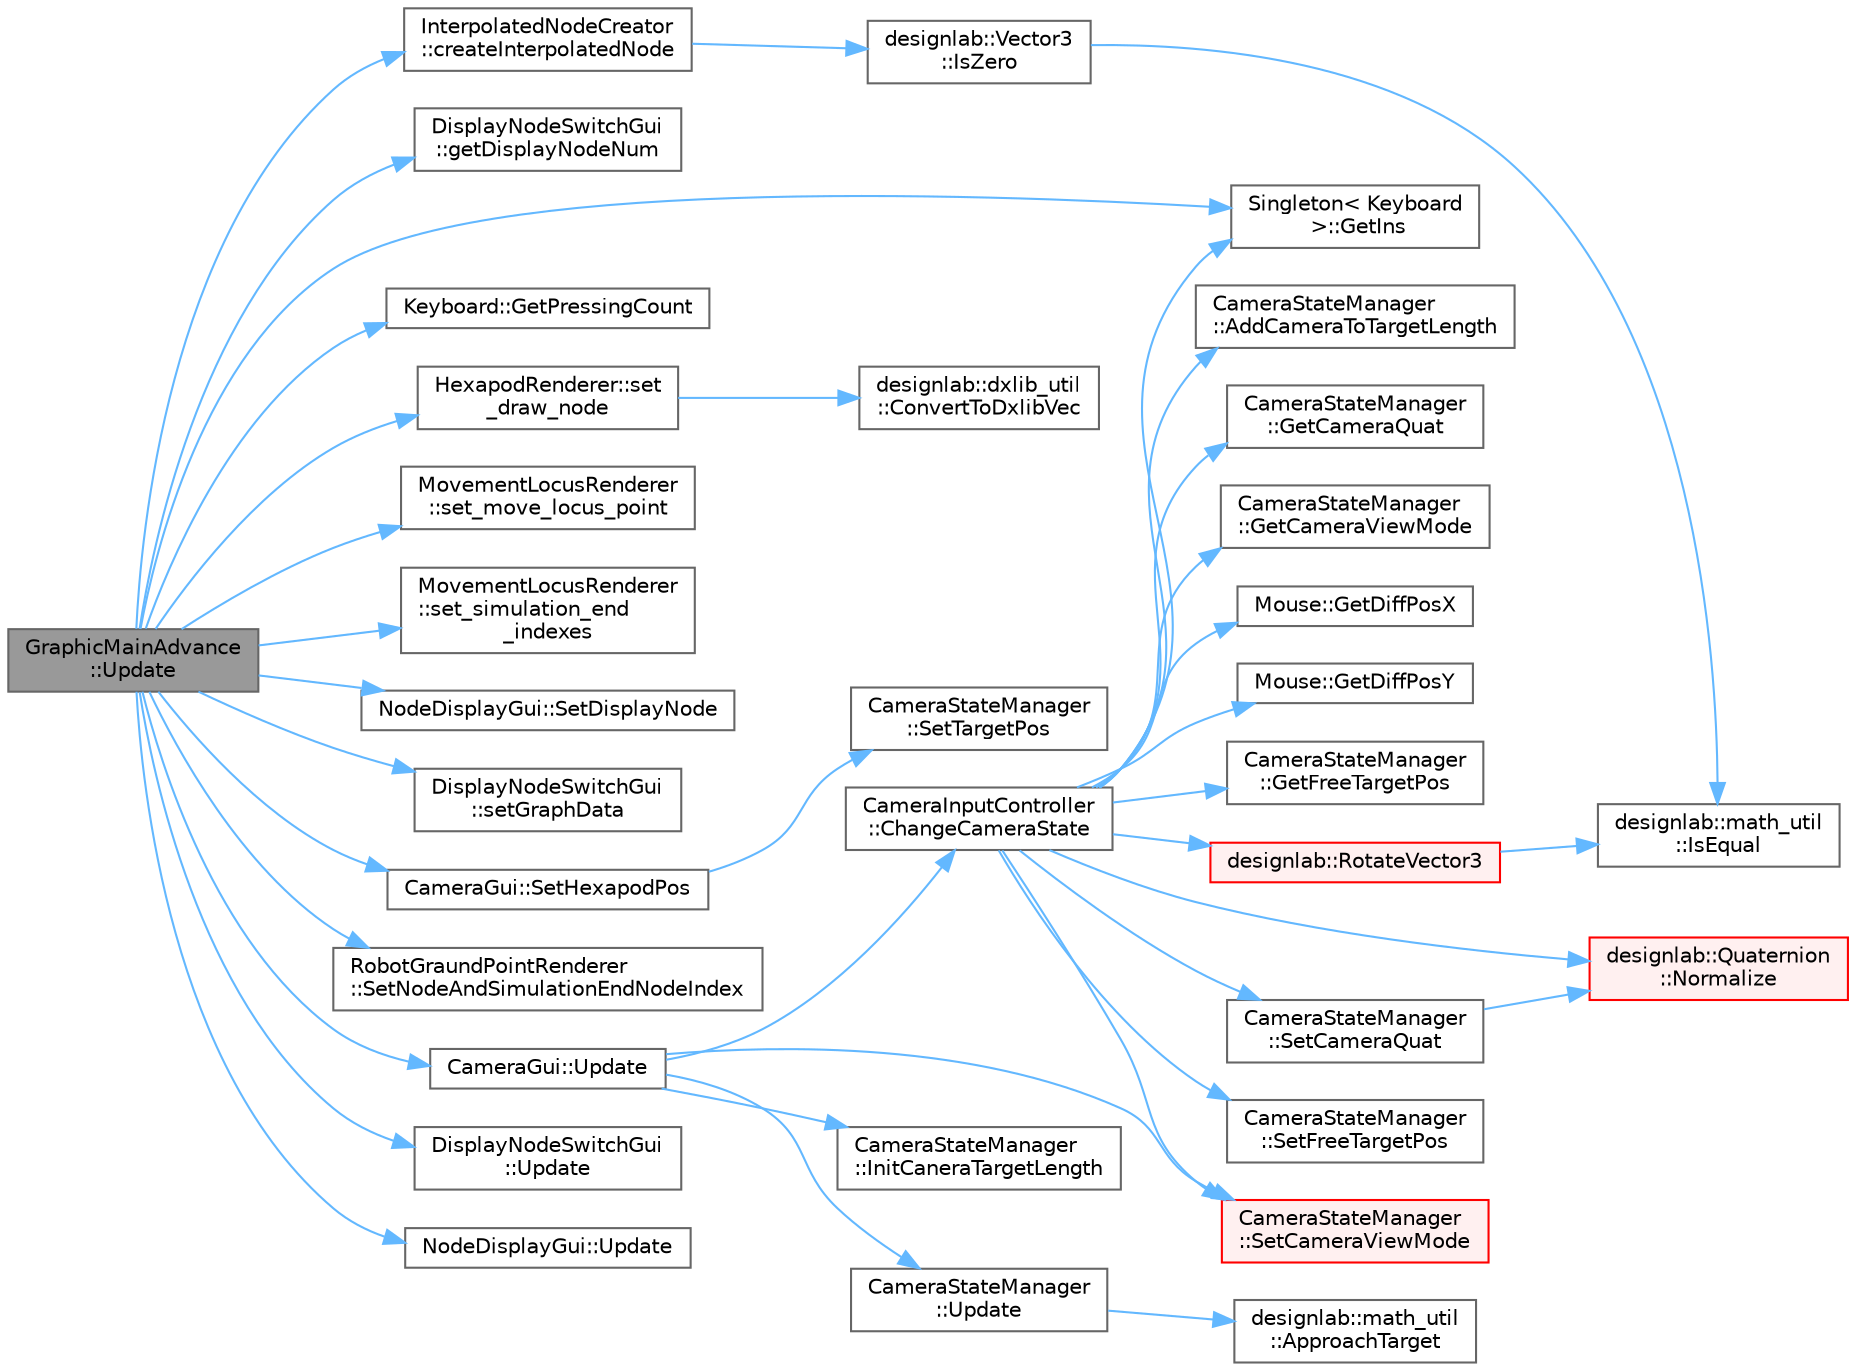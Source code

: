 digraph "GraphicMainAdvance::Update"
{
 // LATEX_PDF_SIZE
  bgcolor="transparent";
  edge [fontname=Helvetica,fontsize=10,labelfontname=Helvetica,labelfontsize=10];
  node [fontname=Helvetica,fontsize=10,shape=box,height=0.2,width=0.4];
  rankdir="LR";
  Node1 [id="Node000001",label="GraphicMainAdvance\l::Update",height=0.2,width=0.4,color="gray40", fillcolor="grey60", style="filled", fontcolor="black",tooltip="描画画面の更新を行う．純粋仮想関数のため，継承先では必ずoverrideする必要がある．"];
  Node1 -> Node2 [id="edge1_Node000001_Node000002",color="steelblue1",style="solid",tooltip=" "];
  Node2 [id="Node000002",label="InterpolatedNodeCreator\l::createInterpolatedNode",height=0.2,width=0.4,color="grey40", fillcolor="white", style="filled",URL="$class_interpolated_node_creator.html#acc9e16ae23501fda19b769660249110d",tooltip="ノード間を補間する"];
  Node2 -> Node3 [id="edge2_Node000002_Node000003",color="steelblue1",style="solid",tooltip=" "];
  Node3 [id="Node000003",label="designlab::Vector3\l::IsZero",height=0.2,width=0.4,color="grey40", fillcolor="white", style="filled",URL="$structdesignlab_1_1_vector3.html#a1a61d0a698b66fe9a856d539cec42925",tooltip="x,y,zともに絶対値が許容誤差以下の値ならばtrueを返す．"];
  Node3 -> Node4 [id="edge3_Node000003_Node000004",color="steelblue1",style="solid",tooltip=" "];
  Node4 [id="Node000004",label="designlab::math_util\l::IsEqual",height=0.2,width=0.4,color="grey40", fillcolor="white", style="filled",URL="$namespacedesignlab_1_1math__util.html#a44a42787b2445c454d3afed817c1769e",tooltip="C++において，小数同士の計算は誤差が出てしまう．誤差込みで値が等しいか調べる．"];
  Node1 -> Node5 [id="edge4_Node000001_Node000005",color="steelblue1",style="solid",tooltip=" "];
  Node5 [id="Node000005",label="DisplayNodeSwitchGui\l::getDisplayNodeNum",height=0.2,width=0.4,color="grey40", fillcolor="white", style="filled",URL="$class_display_node_switch_gui.html#aba245fa7f342e894f78d7d4a97534663",tooltip="現在表示するノードの番号を取得する"];
  Node1 -> Node6 [id="edge5_Node000001_Node000006",color="steelblue1",style="solid",tooltip=" "];
  Node6 [id="Node000006",label="Singleton\< Keyboard\l \>::GetIns",height=0.2,width=0.4,color="grey40", fillcolor="white", style="filled",URL="$class_singleton.html#a91badcd3446f8897e73bd1af9c7a37ff",tooltip="インスタンスを取得する．   このクラスを継承したクラスは クラス名::getIns()-> の形式でメンバ関数を呼び出す．"];
  Node1 -> Node7 [id="edge6_Node000001_Node000007",color="steelblue1",style="solid",tooltip=" "];
  Node7 [id="Node000007",label="Keyboard::GetPressingCount",height=0.2,width=0.4,color="grey40", fillcolor="white", style="filled",URL="$class_keyboard.html#a8bb5f43cc39e22349160068d5140e6f6",tooltip="keyCodeのキーが押されているフレーム数を取得する．"];
  Node1 -> Node8 [id="edge7_Node000001_Node000008",color="steelblue1",style="solid",tooltip=" "];
  Node8 [id="Node000008",label="HexapodRenderer::set\l_draw_node",height=0.2,width=0.4,color="grey40", fillcolor="white", style="filled",URL="$class_hexapod_renderer.html#a0479959e5aaf9ff798e1b70d5fb09c2b",tooltip="ロボットの状態を更新する．"];
  Node8 -> Node9 [id="edge8_Node000008_Node000009",color="steelblue1",style="solid",tooltip=" "];
  Node9 [id="Node000009",label="designlab::dxlib_util\l::ConvertToDxlibVec",height=0.2,width=0.4,color="grey40", fillcolor="white", style="filled",URL="$namespacedesignlab_1_1dxlib__util.html#a6873d18685f86e3d6c7675898830c6f0",tooltip="Dxlibの座標を示すVECTORと，このプログラムで使用しているVectorを変換する．   ロボット座標系は右手座標系，Dxlibは左手座標系(工学は右手・ゲームライブラリは左手が多い気がする)なの..."];
  Node1 -> Node10 [id="edge9_Node000001_Node000010",color="steelblue1",style="solid",tooltip=" "];
  Node10 [id="Node000010",label="MovementLocusRenderer\l::set_move_locus_point",height=0.2,width=0.4,color="grey40", fillcolor="white", style="filled",URL="$class_movement_locus_renderer.html#a3bf0d1681937003b6be362f9b21a182e",tooltip="ロボットの移動軌跡を記録する．"];
  Node1 -> Node11 [id="edge10_Node000001_Node000011",color="steelblue1",style="solid",tooltip=" "];
  Node11 [id="Node000011",label="MovementLocusRenderer\l::set_simulation_end\l_indexes",height=0.2,width=0.4,color="grey40", fillcolor="white", style="filled",URL="$class_movement_locus_renderer.html#a3d4e8da28f0dfd1d6efdf91129f88570",tooltip="シミュレーションの終了点を取得する"];
  Node1 -> Node12 [id="edge11_Node000001_Node000012",color="steelblue1",style="solid",tooltip=" "];
  Node12 [id="Node000012",label="NodeDisplayGui::SetDisplayNode",height=0.2,width=0.4,color="grey40", fillcolor="white", style="filled",URL="$class_node_display_gui.html#a56ab3862df5514b821aa916cfb48a35c",tooltip="表示するノードを設定する，その後関節の角度を計算し，セットする"];
  Node1 -> Node13 [id="edge12_Node000001_Node000013",color="steelblue1",style="solid",tooltip=" "];
  Node13 [id="Node000013",label="DisplayNodeSwitchGui\l::setGraphData",height=0.2,width=0.4,color="grey40", fillcolor="white", style="filled",URL="$class_display_node_switch_gui.html#ada40eaf26e259d8a3d29b03e538f9dbd",tooltip="GUIに表示するノードの情報を設定する"];
  Node1 -> Node14 [id="edge13_Node000001_Node000014",color="steelblue1",style="solid",tooltip=" "];
  Node14 [id="Node000014",label="CameraGui::SetHexapodPos",height=0.2,width=0.4,color="grey40", fillcolor="white", style="filled",URL="$class_camera_gui.html#a7e92e9302d05ea281203fc91a1108d16",tooltip="カメラが注視するロボットの座標を設定する"];
  Node14 -> Node15 [id="edge14_Node000014_Node000015",color="steelblue1",style="solid",tooltip=" "];
  Node15 [id="Node000015",label="CameraStateManager\l::SetTargetPos",height=0.2,width=0.4,color="grey40", fillcolor="white", style="filled",URL="$class_camera_state_manager.html#adfcaa7e32758f9c1e9315359c72b7c4d",tooltip="カメラの注視する目標の座標をセットする   cameraのmodeがFREE_CONTROLLED_TARGETの時はセットできない"];
  Node1 -> Node16 [id="edge15_Node000001_Node000016",color="steelblue1",style="solid",tooltip=" "];
  Node16 [id="Node000016",label="RobotGraundPointRenderer\l::SetNodeAndSimulationEndNodeIndex",height=0.2,width=0.4,color="grey40", fillcolor="white", style="filled",URL="$class_robot_graund_point_renderer.html#a01fb9f551ecffb64bca5521a1de2af38",tooltip=" "];
  Node1 -> Node17 [id="edge16_Node000001_Node000017",color="steelblue1",style="solid",tooltip=" "];
  Node17 [id="Node000017",label="CameraGui::Update",height=0.2,width=0.4,color="grey40", fillcolor="white", style="filled",URL="$class_camera_gui.html#a6acd3a19c988ec33ff84572a025ac2cd",tooltip="GUIやカメラの更新を行う"];
  Node17 -> Node18 [id="edge17_Node000017_Node000018",color="steelblue1",style="solid",tooltip=" "];
  Node18 [id="Node000018",label="CameraInputController\l::ChangeCameraState",height=0.2,width=0.4,color="grey40", fillcolor="white", style="filled",URL="$class_camera_input_controller.html#a56c0dbc23365b09d5d0c0349e880e16f",tooltip="キー入力でカメラを動かす．   基本的には毎フレーム呼び出す"];
  Node18 -> Node19 [id="edge18_Node000018_Node000019",color="steelblue1",style="solid",tooltip=" "];
  Node19 [id="Node000019",label="CameraStateManager\l::AddCameraToTargetLength",height=0.2,width=0.4,color="grey40", fillcolor="white", style="filled",URL="$class_camera_state_manager.html#ac0bc493a22d452063cc5da47544aa4be",tooltip="カメラの注視する目標の座標からカメラまでの距離を増やす"];
  Node18 -> Node20 [id="edge19_Node000018_Node000020",color="steelblue1",style="solid",tooltip=" "];
  Node20 [id="Node000020",label="CameraStateManager\l::GetCameraQuat",height=0.2,width=0.4,color="grey40", fillcolor="white", style="filled",URL="$class_camera_state_manager.html#a688c18d4cc05a744437bfda71980828a",tooltip="カメラの回転を表すクォータニオンを取得する．"];
  Node18 -> Node21 [id="edge20_Node000018_Node000021",color="steelblue1",style="solid",tooltip=" "];
  Node21 [id="Node000021",label="CameraStateManager\l::GetCameraViewMode",height=0.2,width=0.4,color="grey40", fillcolor="white", style="filled",URL="$class_camera_state_manager.html#ae36d67f526d5a63ecae8acbefe8d990a",tooltip="カメラのモードを取得する"];
  Node18 -> Node22 [id="edge21_Node000018_Node000022",color="steelblue1",style="solid",tooltip=" "];
  Node22 [id="Node000022",label="Mouse::GetDiffPosX",height=0.2,width=0.4,color="grey40", fillcolor="white", style="filled",URL="$class_mouse.html#aadc3f80b56c350f368d46821d20a40d9",tooltip="マウスカーソルの移動量を取得する．X座標は画面の左端を0として，右向きが正．これはDxlibの仕様なので変更不能．"];
  Node18 -> Node23 [id="edge22_Node000018_Node000023",color="steelblue1",style="solid",tooltip=" "];
  Node23 [id="Node000023",label="Mouse::GetDiffPosY",height=0.2,width=0.4,color="grey40", fillcolor="white", style="filled",URL="$class_mouse.html#a80c810c534e31080c302866442848003",tooltip="マウスカーソルの移動量を取得する．Y座標は画面の上端を0として，下向きが正．これはDxlibの仕様なので変更不能．"];
  Node18 -> Node24 [id="edge23_Node000018_Node000024",color="steelblue1",style="solid",tooltip=" "];
  Node24 [id="Node000024",label="CameraStateManager\l::GetFreeTargetPos",height=0.2,width=0.4,color="grey40", fillcolor="white", style="filled",URL="$class_camera_state_manager.html#ac19a039d496f5a6bc11c4e625ff1a19a",tooltip="注視点を操作する際の，カメラの注視する座標を取得する"];
  Node18 -> Node6 [id="edge24_Node000018_Node000006",color="steelblue1",style="solid",tooltip=" "];
  Node18 -> Node25 [id="edge25_Node000018_Node000025",color="steelblue1",style="solid",tooltip=" "];
  Node25 [id="Node000025",label="designlab::Quaternion\l::Normalize",height=0.2,width=0.4,color="red", fillcolor="#FFF0F0", style="filled",URL="$structdesignlab_1_1_quaternion.html#a7e53e5872a5a39da9cb6ca40a0c6e91a",tooltip="正規化したクォータニオンを返す   クォータニオンの正規化とは，ノルムを1にすること．   クォータニオンqの正規化は，q / |q| で求められる"];
  Node18 -> Node29 [id="edge26_Node000018_Node000029",color="steelblue1",style="solid",tooltip=" "];
  Node29 [id="Node000029",label="designlab::RotateVector3",height=0.2,width=0.4,color="red", fillcolor="#FFF0F0", style="filled",URL="$namespacedesignlab.html#a88a31cb8dd4fb0891393816ad574b9a8",tooltip="3次元の位置ベクトルを回転させる．"];
  Node29 -> Node4 [id="edge27_Node000029_Node000004",color="steelblue1",style="solid",tooltip=" "];
  Node18 -> Node32 [id="edge28_Node000018_Node000032",color="steelblue1",style="solid",tooltip=" "];
  Node32 [id="Node000032",label="CameraStateManager\l::SetCameraQuat",height=0.2,width=0.4,color="grey40", fillcolor="white", style="filled",URL="$class_camera_state_manager.html#a5f0f8b23dbebccb6f1caec47d9e2fcf0",tooltip="カメラのクォータニオンをセットする"];
  Node32 -> Node25 [id="edge29_Node000032_Node000025",color="steelblue1",style="solid",tooltip=" "];
  Node18 -> Node33 [id="edge30_Node000018_Node000033",color="steelblue1",style="solid",tooltip=" "];
  Node33 [id="Node000033",label="CameraStateManager\l::SetCameraViewMode",height=0.2,width=0.4,color="red", fillcolor="#FFF0F0", style="filled",URL="$class_camera_state_manager.html#aad65bb6b1a42f7d6a41d265ecd324142",tooltip="カメラのモードをセットする．同時にカメラの目標回転角度などを設定する"];
  Node18 -> Node35 [id="edge31_Node000018_Node000035",color="steelblue1",style="solid",tooltip=" "];
  Node35 [id="Node000035",label="CameraStateManager\l::SetFreeTargetPos",height=0.2,width=0.4,color="grey40", fillcolor="white", style="filled",URL="$class_camera_state_manager.html#a908c226b9fa277d5eecb159dfa87e343",tooltip="注視点を操作する際の，カメラの注視する座標をセットする"];
  Node17 -> Node36 [id="edge32_Node000017_Node000036",color="steelblue1",style="solid",tooltip=" "];
  Node36 [id="Node000036",label="CameraStateManager\l::InitCaneraTargetLength",height=0.2,width=0.4,color="grey40", fillcolor="white", style="filled",URL="$class_camera_state_manager.html#ac39a76d8c5fb81635c6487eb04b117b8",tooltip="カメラと注視点との距離を初期化する"];
  Node17 -> Node33 [id="edge33_Node000017_Node000033",color="steelblue1",style="solid",tooltip=" "];
  Node17 -> Node37 [id="edge34_Node000017_Node000037",color="steelblue1",style="solid",tooltip=" "];
  Node37 [id="Node000037",label="CameraStateManager\l::Update",height=0.2,width=0.4,color="grey40", fillcolor="white", style="filled",URL="$class_camera_state_manager.html#a5030afa746bcf15ef63107c8d34712ee",tooltip="カメラの位置などの更新を行う．毎フレーム実行すること"];
  Node37 -> Node38 [id="edge35_Node000037_Node000038",color="steelblue1",style="solid",tooltip=" "];
  Node38 [id="Node000038",label="designlab::math_util\l::ApproachTarget",height=0.2,width=0.4,color="grey40", fillcolor="white", style="filled",URL="$namespacedesignlab_1_1math__util.html#a0bb65d79aff7212b0ea64882f22b9b1b",tooltip="目標値に値を近づける関数．   適当に作っている，線形でもない，描画用なので計算に使いたいなら作り直すこと"];
  Node1 -> Node39 [id="edge36_Node000001_Node000039",color="steelblue1",style="solid",tooltip=" "];
  Node39 [id="Node000039",label="DisplayNodeSwitchGui\l::Update",height=0.2,width=0.4,color="grey40", fillcolor="white", style="filled",URL="$class_display_node_switch_gui.html#a27202e8cde3362192f45cb4c12afa168",tooltip="GUIの更新，毎フレーム実行すること"];
  Node1 -> Node40 [id="edge37_Node000001_Node000040",color="steelblue1",style="solid",tooltip=" "];
  Node40 [id="Node000040",label="NodeDisplayGui::Update",height=0.2,width=0.4,color="grey40", fillcolor="white", style="filled",URL="$class_node_display_gui.html#a01ad92aa11f9287596dc7890231eb9cd",tooltip="GUIのボタンの更新を行う"];
}
